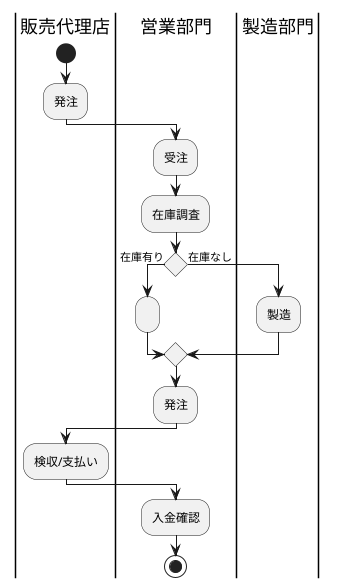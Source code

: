 @startuml 7-2
|販売代理店|
start
:発注;
|営業部門|
:受注;
:在庫調査;
if () then (在庫有り)
:;
|製造部門|
else (在庫なし)
:製造;
endif
|営業部門|
:発注;
|販売代理店|
:検収/支払い;
|営業部門|
:入金確認;
stop
@enduml